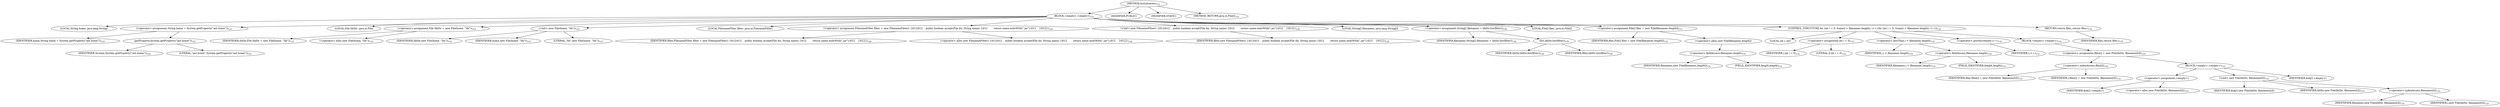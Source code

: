 digraph "listLibraries" {  
"101" [label = <(METHOD,listLibraries)<SUB>121</SUB>> ]
"102" [label = <(BLOCK,&lt;empty&gt;,&lt;empty&gt;)<SUB>121</SUB>> ]
"103" [label = <(LOCAL,String home: java.lang.String)> ]
"104" [label = <(&lt;operator&gt;.assignment,String home = System.getProperty(&quot;ant.home&quot;))<SUB>122</SUB>> ]
"105" [label = <(IDENTIFIER,home,String home = System.getProperty(&quot;ant.home&quot;))<SUB>122</SUB>> ]
"106" [label = <(getProperty,System.getProperty(&quot;ant.home&quot;))<SUB>122</SUB>> ]
"107" [label = <(IDENTIFIER,System,System.getProperty(&quot;ant.home&quot;))<SUB>122</SUB>> ]
"108" [label = <(LITERAL,&quot;ant.home&quot;,System.getProperty(&quot;ant.home&quot;))<SUB>122</SUB>> ]
"4" [label = <(LOCAL,File libDir: java.io.File)> ]
"109" [label = <(&lt;operator&gt;.assignment,File libDir = new File(home, &quot;lib&quot;))<SUB>123</SUB>> ]
"110" [label = <(IDENTIFIER,libDir,File libDir = new File(home, &quot;lib&quot;))<SUB>123</SUB>> ]
"111" [label = <(&lt;operator&gt;.alloc,new File(home, &quot;lib&quot;))<SUB>123</SUB>> ]
"112" [label = <(&lt;init&gt;,new File(home, &quot;lib&quot;))<SUB>123</SUB>> ]
"3" [label = <(IDENTIFIER,libDir,new File(home, &quot;lib&quot;))<SUB>123</SUB>> ]
"113" [label = <(IDENTIFIER,home,new File(home, &quot;lib&quot;))<SUB>123</SUB>> ]
"114" [label = <(LITERAL,&quot;lib&quot;,new File(home, &quot;lib&quot;))<SUB>123</SUB>> ]
"6" [label = <(LOCAL,FilenameFilter filter: java.io.FilenameFilter)> ]
"115" [label = <(&lt;operator&gt;.assignment,FilenameFilter filter = new FilenameFilter() {\012\012    public boolean accept(File dir, String name) {\012        return name.endsWith(&quot;.jar&quot;);\012    }\012})<SUB>124</SUB>> ]
"116" [label = <(IDENTIFIER,filter,FilenameFilter filter = new FilenameFilter() {\012\012    public boolean accept(File dir, String name) {\012        return name.endsWith(&quot;.jar&quot;);\012    }\012})<SUB>124</SUB>> ]
"117" [label = <(&lt;operator&gt;.alloc,new FilenameFilter() {\012\012    public boolean accept(File dir, String name) {\012        return name.endsWith(&quot;.jar&quot;);\012    }\012})<SUB>124</SUB>> ]
"118" [label = <(&lt;init&gt;,new FilenameFilter() {\012\012    public boolean accept(File dir, String name) {\012        return name.endsWith(&quot;.jar&quot;);\012    }\012})<SUB>124</SUB>> ]
"5" [label = <(IDENTIFIER,filter,new FilenameFilter() {\012\012    public boolean accept(File dir, String name) {\012        return name.endsWith(&quot;.jar&quot;);\012    }\012})<SUB>124</SUB>> ]
"119" [label = <(LOCAL,String[] filenames: java.lang.String[])> ]
"120" [label = <(&lt;operator&gt;.assignment,String[] filenames = libDir.list(filter))<SUB>130</SUB>> ]
"121" [label = <(IDENTIFIER,filenames,String[] filenames = libDir.list(filter))<SUB>130</SUB>> ]
"122" [label = <(list,libDir.list(filter))<SUB>130</SUB>> ]
"123" [label = <(IDENTIFIER,libDir,libDir.list(filter))<SUB>130</SUB>> ]
"124" [label = <(IDENTIFIER,filter,libDir.list(filter))<SUB>130</SUB>> ]
"125" [label = <(LOCAL,File[] files: java.io.File[])> ]
"126" [label = <(&lt;operator&gt;.assignment,File[] files = new File[filenames.length])<SUB>131</SUB>> ]
"127" [label = <(IDENTIFIER,files,File[] files = new File[filenames.length])<SUB>131</SUB>> ]
"128" [label = <(&lt;operator&gt;.alloc,new File[filenames.length])> ]
"129" [label = <(&lt;operator&gt;.fieldAccess,filenames.length)<SUB>131</SUB>> ]
"130" [label = <(IDENTIFIER,filenames,new File[filenames.length])<SUB>131</SUB>> ]
"131" [label = <(FIELD_IDENTIFIER,length,length)<SUB>131</SUB>> ]
"132" [label = <(CONTROL_STRUCTURE,for (int i = 0; Some(i &lt; filenames.length); i++),for (int i = 0; Some(i &lt; filenames.length); i++))<SUB>132</SUB>> ]
"133" [label = <(LOCAL,int i: int)> ]
"134" [label = <(&lt;operator&gt;.assignment,int i = 0)<SUB>132</SUB>> ]
"135" [label = <(IDENTIFIER,i,int i = 0)<SUB>132</SUB>> ]
"136" [label = <(LITERAL,0,int i = 0)<SUB>132</SUB>> ]
"137" [label = <(&lt;operator&gt;.lessThan,i &lt; filenames.length)<SUB>132</SUB>> ]
"138" [label = <(IDENTIFIER,i,i &lt; filenames.length)<SUB>132</SUB>> ]
"139" [label = <(&lt;operator&gt;.fieldAccess,filenames.length)<SUB>132</SUB>> ]
"140" [label = <(IDENTIFIER,filenames,i &lt; filenames.length)<SUB>132</SUB>> ]
"141" [label = <(FIELD_IDENTIFIER,length,length)<SUB>132</SUB>> ]
"142" [label = <(&lt;operator&gt;.postIncrement,i++)<SUB>132</SUB>> ]
"143" [label = <(IDENTIFIER,i,i++)<SUB>132</SUB>> ]
"144" [label = <(BLOCK,&lt;empty&gt;,&lt;empty&gt;)<SUB>132</SUB>> ]
"145" [label = <(&lt;operator&gt;.assignment,files[i] = new File(libDir, filenames[i]))<SUB>133</SUB>> ]
"146" [label = <(&lt;operator&gt;.indexAccess,files[i])<SUB>133</SUB>> ]
"147" [label = <(IDENTIFIER,files,files[i] = new File(libDir, filenames[i]))<SUB>133</SUB>> ]
"148" [label = <(IDENTIFIER,i,files[i] = new File(libDir, filenames[i]))<SUB>133</SUB>> ]
"149" [label = <(BLOCK,&lt;empty&gt;,&lt;empty&gt;)<SUB>133</SUB>> ]
"150" [label = <(&lt;operator&gt;.assignment,&lt;empty&gt;)> ]
"151" [label = <(IDENTIFIER,$obj3,&lt;empty&gt;)> ]
"152" [label = <(&lt;operator&gt;.alloc,new File(libDir, filenames[i]))<SUB>133</SUB>> ]
"153" [label = <(&lt;init&gt;,new File(libDir, filenames[i]))<SUB>133</SUB>> ]
"154" [label = <(IDENTIFIER,$obj3,new File(libDir, filenames[i]))> ]
"155" [label = <(IDENTIFIER,libDir,new File(libDir, filenames[i]))<SUB>133</SUB>> ]
"156" [label = <(&lt;operator&gt;.indexAccess,filenames[i])<SUB>133</SUB>> ]
"157" [label = <(IDENTIFIER,filenames,new File(libDir, filenames[i]))<SUB>133</SUB>> ]
"158" [label = <(IDENTIFIER,i,new File(libDir, filenames[i]))<SUB>133</SUB>> ]
"159" [label = <(IDENTIFIER,$obj3,&lt;empty&gt;)> ]
"160" [label = <(RETURN,return files;,return files;)<SUB>135</SUB>> ]
"161" [label = <(IDENTIFIER,files,return files;)<SUB>135</SUB>> ]
"162" [label = <(MODIFIER,PUBLIC)> ]
"163" [label = <(MODIFIER,STATIC)> ]
"164" [label = <(METHOD_RETURN,java.io.File[])<SUB>121</SUB>> ]
  "101" -> "102" 
  "101" -> "162" 
  "101" -> "163" 
  "101" -> "164" 
  "102" -> "103" 
  "102" -> "104" 
  "102" -> "4" 
  "102" -> "109" 
  "102" -> "112" 
  "102" -> "6" 
  "102" -> "115" 
  "102" -> "118" 
  "102" -> "119" 
  "102" -> "120" 
  "102" -> "125" 
  "102" -> "126" 
  "102" -> "132" 
  "102" -> "160" 
  "104" -> "105" 
  "104" -> "106" 
  "106" -> "107" 
  "106" -> "108" 
  "109" -> "110" 
  "109" -> "111" 
  "112" -> "3" 
  "112" -> "113" 
  "112" -> "114" 
  "115" -> "116" 
  "115" -> "117" 
  "118" -> "5" 
  "120" -> "121" 
  "120" -> "122" 
  "122" -> "123" 
  "122" -> "124" 
  "126" -> "127" 
  "126" -> "128" 
  "128" -> "129" 
  "129" -> "130" 
  "129" -> "131" 
  "132" -> "133" 
  "132" -> "134" 
  "132" -> "137" 
  "132" -> "142" 
  "132" -> "144" 
  "134" -> "135" 
  "134" -> "136" 
  "137" -> "138" 
  "137" -> "139" 
  "139" -> "140" 
  "139" -> "141" 
  "142" -> "143" 
  "144" -> "145" 
  "145" -> "146" 
  "145" -> "149" 
  "146" -> "147" 
  "146" -> "148" 
  "149" -> "150" 
  "149" -> "153" 
  "149" -> "159" 
  "150" -> "151" 
  "150" -> "152" 
  "153" -> "154" 
  "153" -> "155" 
  "153" -> "156" 
  "156" -> "157" 
  "156" -> "158" 
  "160" -> "161" 
}
